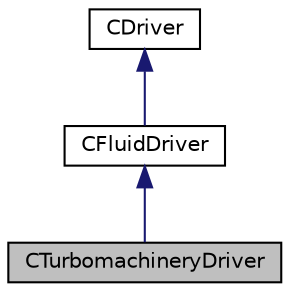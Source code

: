 digraph "CTurbomachineryDriver"
{
 // LATEX_PDF_SIZE
  edge [fontname="Helvetica",fontsize="10",labelfontname="Helvetica",labelfontsize="10"];
  node [fontname="Helvetica",fontsize="10",shape=record];
  Node1 [label="CTurbomachineryDriver",height=0.2,width=0.4,color="black", fillcolor="grey75", style="filled", fontcolor="black",tooltip="Class for driving an iteration for turbomachinery flow analysis."];
  Node2 -> Node1 [dir="back",color="midnightblue",fontsize="10",style="solid",fontname="Helvetica"];
  Node2 [label="CFluidDriver",height=0.2,width=0.4,color="black", fillcolor="white", style="filled",URL="$classCFluidDriver.html",tooltip="Class for driving an iteration of the physics within multiple zones."];
  Node3 -> Node2 [dir="back",color="midnightblue",fontsize="10",style="solid",fontname="Helvetica"];
  Node3 [label="CDriver",height=0.2,width=0.4,color="black", fillcolor="white", style="filled",URL="$classCDriver.html",tooltip="Parent class for driving an iteration of a single or multi-zone problem."];
}
